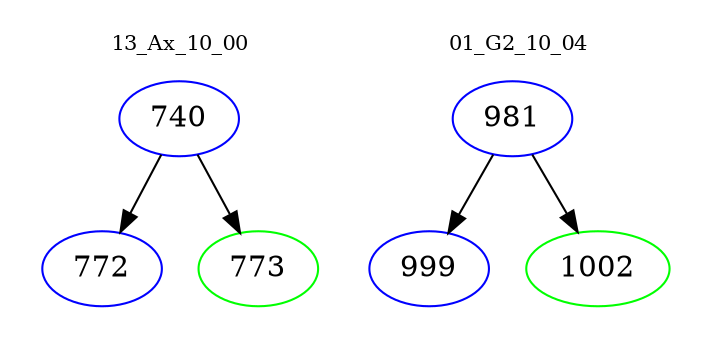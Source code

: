 digraph{
subgraph cluster_0 {
color = white
label = "13_Ax_10_00";
fontsize=10;
T0_740 [label="740", color="blue"]
T0_740 -> T0_772 [color="black"]
T0_772 [label="772", color="blue"]
T0_740 -> T0_773 [color="black"]
T0_773 [label="773", color="green"]
}
subgraph cluster_1 {
color = white
label = "01_G2_10_04";
fontsize=10;
T1_981 [label="981", color="blue"]
T1_981 -> T1_999 [color="black"]
T1_999 [label="999", color="blue"]
T1_981 -> T1_1002 [color="black"]
T1_1002 [label="1002", color="green"]
}
}
